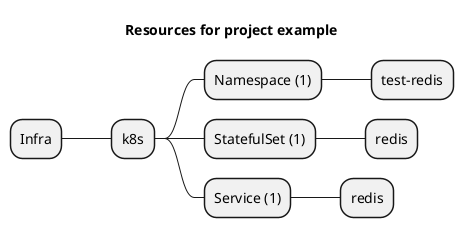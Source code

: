 @startmindmap
title Resources for project example
skinparam monochrome true
+ Infra
++ k8s
+++ Namespace (1)
++++ test-redis
+++ StatefulSet (1)
++++ redis
+++ Service (1)
++++ redis
@endmindmap